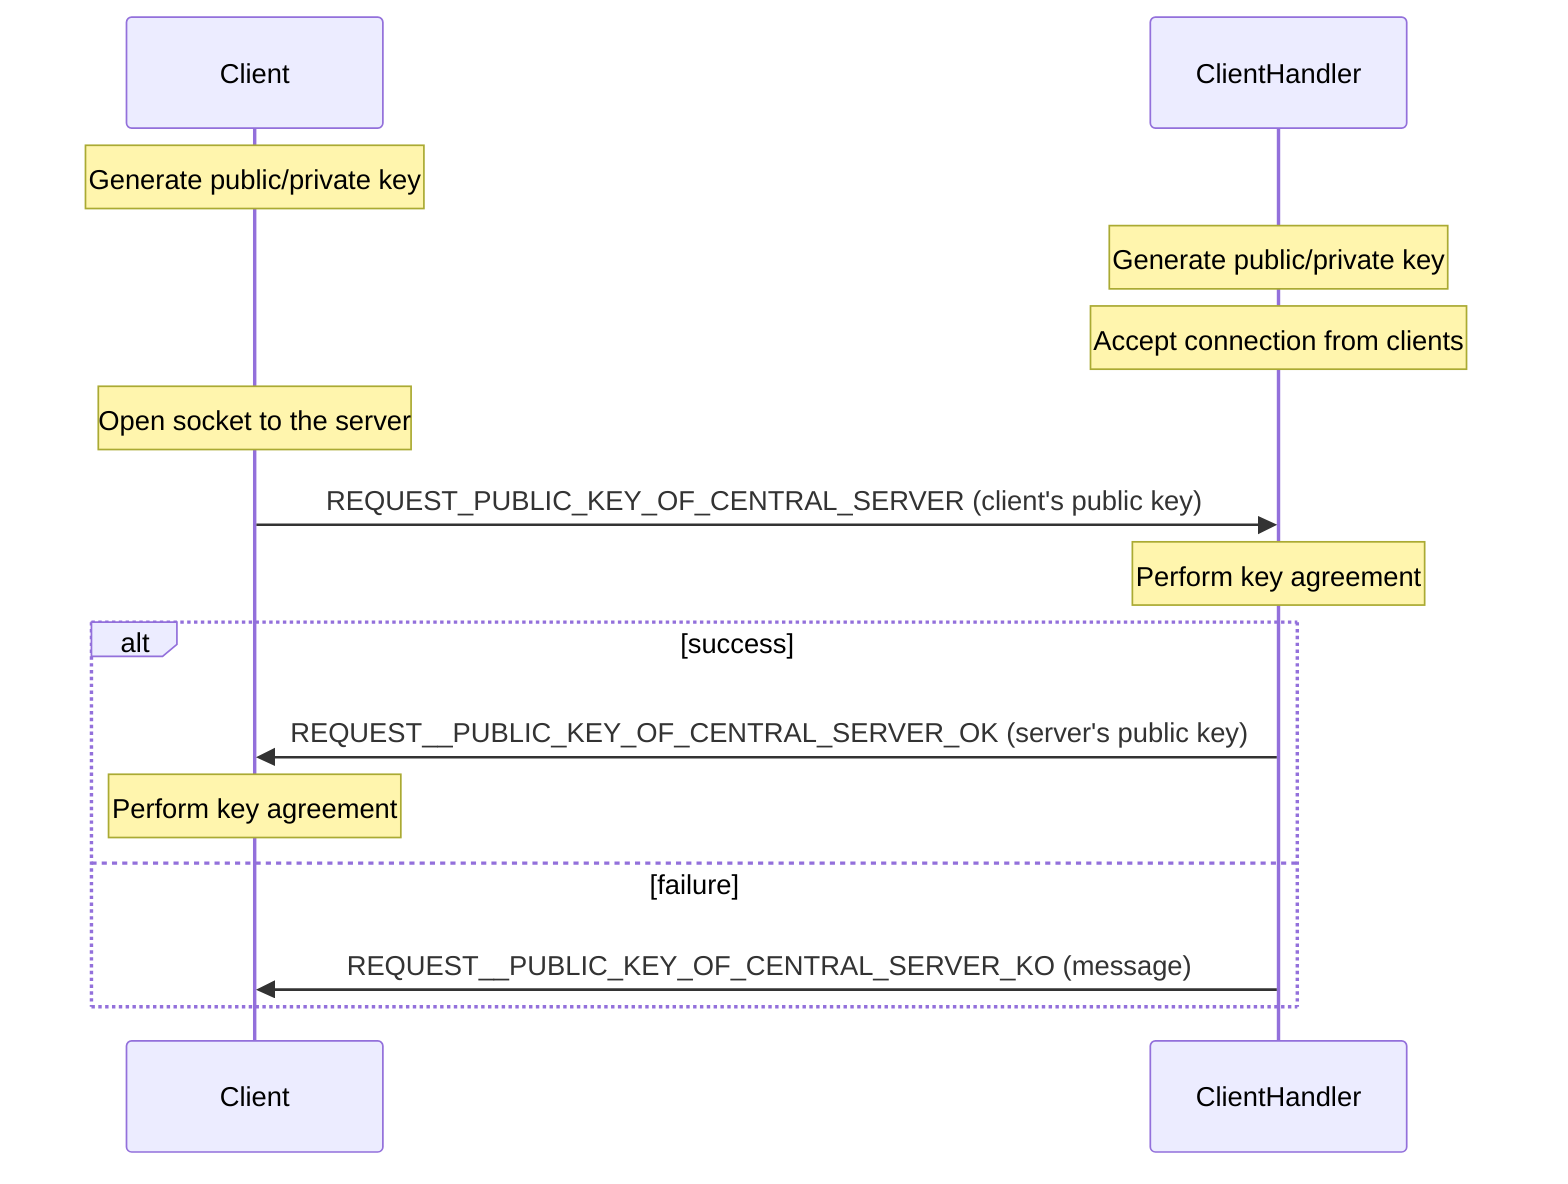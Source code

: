 sequenceDiagram
note over Client: Generate public/private key
note over ClientHandler: Generate public/private key
note over ClientHandler: Accept connection from clients
note over Client: Open socket to the server
participant Client
participant ClientHandler
Client->>ClientHandler: REQUEST_PUBLIC_KEY_OF_CENTRAL_SERVER (client's public key)
note over ClientHandler: Perform key agreement
alt success
    ClientHandler->>Client: REQUEST__PUBLIC_KEY_OF_CENTRAL_SERVER_OK (server's public key)
    note over Client: Perform key agreement
else failure
    ClientHandler->>Client: REQUEST__PUBLIC_KEY_OF_CENTRAL_SERVER_KO (message)
end